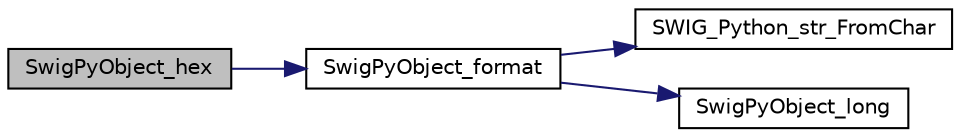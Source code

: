 digraph "SwigPyObject_hex"
{
 // LATEX_PDF_SIZE
  edge [fontname="Helvetica",fontsize="10",labelfontname="Helvetica",labelfontsize="10"];
  node [fontname="Helvetica",fontsize="10",shape=record];
  rankdir="LR";
  Node1 [label="SwigPyObject_hex",height=0.2,width=0.4,color="black", fillcolor="grey75", style="filled", fontcolor="black",tooltip=" "];
  Node1 -> Node2 [color="midnightblue",fontsize="10",style="solid",fontname="Helvetica"];
  Node2 [label="SwigPyObject_format",height=0.2,width=0.4,color="black", fillcolor="white", style="filled",URL="$de/d48/swig__runtime_8h.html#aae6ca01869202c83b1a0e94c89e99531",tooltip=" "];
  Node2 -> Node3 [color="midnightblue",fontsize="10",style="solid",fontname="Helvetica"];
  Node3 [label="SWIG_Python_str_FromChar",height=0.2,width=0.4,color="black", fillcolor="white", style="filled",URL="$de/d48/swig__runtime_8h.html#ada53ff51e4581c1caf6bf62482216fb4",tooltip=" "];
  Node2 -> Node4 [color="midnightblue",fontsize="10",style="solid",fontname="Helvetica"];
  Node4 [label="SwigPyObject_long",height=0.2,width=0.4,color="black", fillcolor="white", style="filled",URL="$de/d48/swig__runtime_8h.html#a55e9ff6b9b15052b9d0eff8cab0823c9",tooltip=" "];
}
